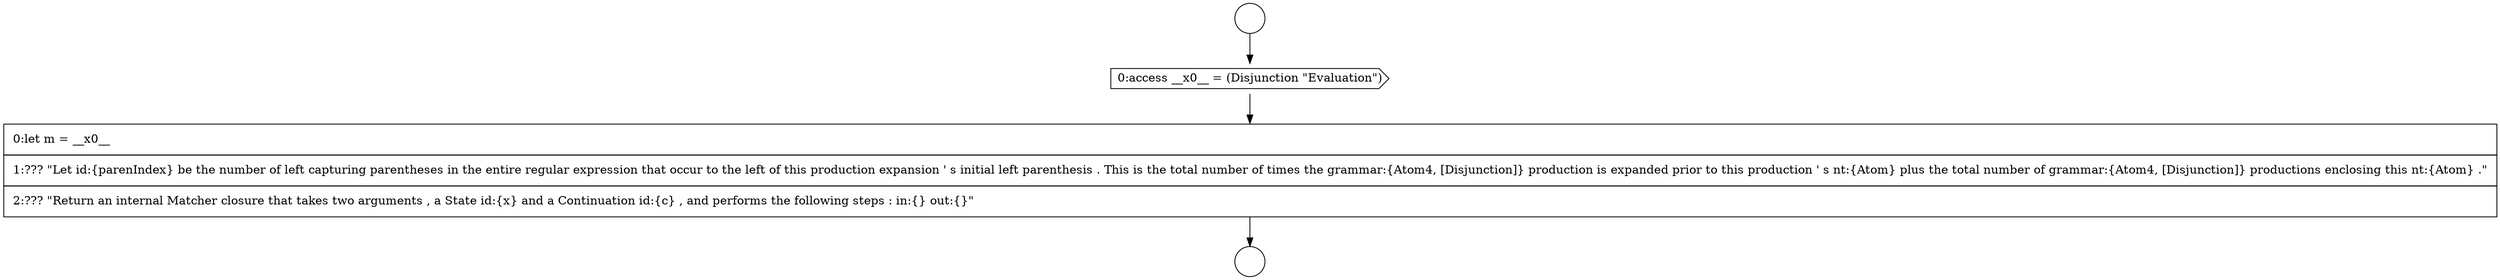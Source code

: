 digraph {
  node12396 [shape=circle label=" " color="black" fillcolor="white" style=filled]
  node12398 [shape=cds, label=<<font color="black">0:access __x0__ = (Disjunction &quot;Evaluation&quot;)</font>> color="black" fillcolor="white" style=filled]
  node12399 [shape=none, margin=0, label=<<font color="black">
    <table border="0" cellborder="1" cellspacing="0" cellpadding="10">
      <tr><td align="left">0:let m = __x0__</td></tr>
      <tr><td align="left">1:??? &quot;Let id:{parenIndex} be the number of left capturing parentheses in the entire regular expression that occur to the left of this production expansion ' s initial left parenthesis . This is the total number of times the grammar:{Atom4, [Disjunction]} production is expanded prior to this production ' s nt:{Atom} plus the total number of grammar:{Atom4, [Disjunction]} productions enclosing this nt:{Atom} .&quot;</td></tr>
      <tr><td align="left">2:??? &quot;Return an internal Matcher closure that takes two arguments , a State id:{x} and a Continuation id:{c} , and performs the following steps : in:{} out:{}&quot;</td></tr>
    </table>
  </font>> color="black" fillcolor="white" style=filled]
  node12397 [shape=circle label=" " color="black" fillcolor="white" style=filled]
  node12396 -> node12398 [ color="black"]
  node12398 -> node12399 [ color="black"]
  node12399 -> node12397 [ color="black"]
}
